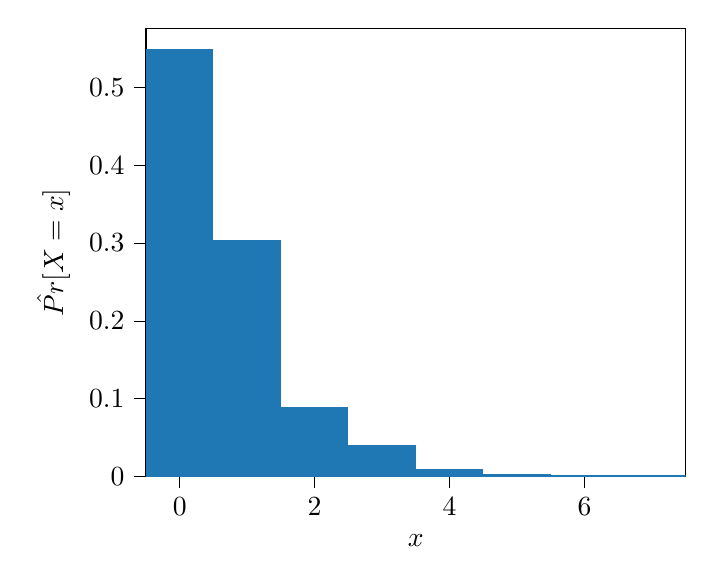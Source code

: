 % This file was created with tikzplotlib v0.10.1.
\begin{tikzpicture}

\definecolor{darkgray176}{RGB}{176,176,176}
\definecolor{steelblue31119180}{RGB}{31,119,180}

\begin{axis}[
tick align=outside,
tick pos=left,
x grid style={darkgray176},
xlabel={\(\displaystyle x\)},
xmin=-0.5, xmax=7.5,
xtick style={color=black},
y grid style={darkgray176},
ylabel={\(\displaystyle \hat{Pr}[X=x]\)},
ymin=0, ymax=0.576,
ytick style={color=black}
]
\draw[draw=none,fill=steelblue31119180] (axis cs:-0.5,0) rectangle (axis cs:0.5,0.549);
\draw[draw=none,fill=steelblue31119180] (axis cs:0.5,0) rectangle (axis cs:1.5,0.304);
\draw[draw=none,fill=steelblue31119180] (axis cs:1.5,0) rectangle (axis cs:2.5,0.089);
\draw[draw=none,fill=steelblue31119180] (axis cs:2.5,0) rectangle (axis cs:3.5,0.041);
\draw[draw=none,fill=steelblue31119180] (axis cs:3.5,0) rectangle (axis cs:4.5,0.01);
\draw[draw=none,fill=steelblue31119180] (axis cs:4.5,0) rectangle (axis cs:5.5,0.003);
\draw[draw=none,fill=steelblue31119180] (axis cs:5.5,0) rectangle (axis cs:6.5,0.002);
\draw[draw=none,fill=steelblue31119180] (axis cs:6.5,0) rectangle (axis cs:7.5,0.002);
\end{axis}

\end{tikzpicture}
